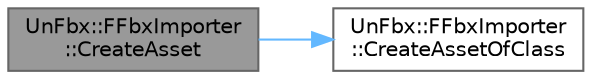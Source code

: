 digraph "UnFbx::FFbxImporter::CreateAsset"
{
 // INTERACTIVE_SVG=YES
 // LATEX_PDF_SIZE
  bgcolor="transparent";
  edge [fontname=Helvetica,fontsize=10,labelfontname=Helvetica,labelfontsize=10];
  node [fontname=Helvetica,fontsize=10,shape=box,height=0.2,width=0.4];
  rankdir="LR";
  Node1 [id="Node000001",label="UnFbx::FFbxImporter\l::CreateAsset",height=0.2,width=0.4,color="gray40", fillcolor="grey60", style="filled", fontcolor="black",tooltip=" "];
  Node1 -> Node2 [id="edge1_Node000001_Node000002",color="steelblue1",style="solid",tooltip=" "];
  Node2 [id="Node000002",label="UnFbx::FFbxImporter\l::CreateAssetOfClass",height=0.2,width=0.4,color="grey40", fillcolor="white", style="filled",URL="$dd/dcb/classUnFbx_1_1FFbxImporter.html#a4782e5dd9f6bccac76760a69d5f0c78b",tooltip="Create a new asset from the package and objectname and class."];
}
